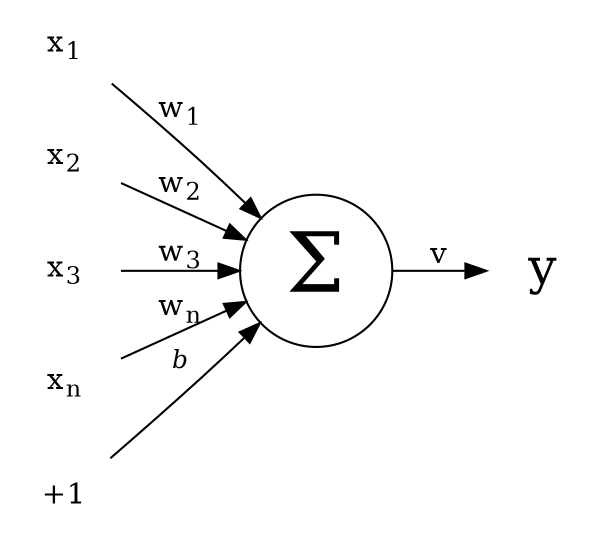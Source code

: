 digraph adaline {
    graph [
        layout = dot
        rankdir = "LR"
    ]

    x1[label=<x<sub>1</sub>>,shape="plaintext"]
    x2[label=<x<sub>2</sub>>,shape="plaintext"]
    x3[label=<x<sub>3</sub>>,shape="plaintext"]
    xn[label=<x<sub>n</sub>>,shape="plaintext"]
    bias[label="+1",shape="none"]

    neuron[label=<&Sigma;>,shape="circle",fontsize=40]
    end[label="y",shape="none",fontsize=24]

    x1 -> neuron[label=<w<sub>1</sub>>]
    x2 -> neuron[label=<w<sub>2</sub>>]
    x3 -> neuron[label=<w<sub>3</sub>>]
    xn -> neuron[label=<w<sub>n</sub>>]
    bias -> neuron[label=<<i>b</i>>,shape="none",fontsize=12]
    neuron -> end[label="v"]
}
